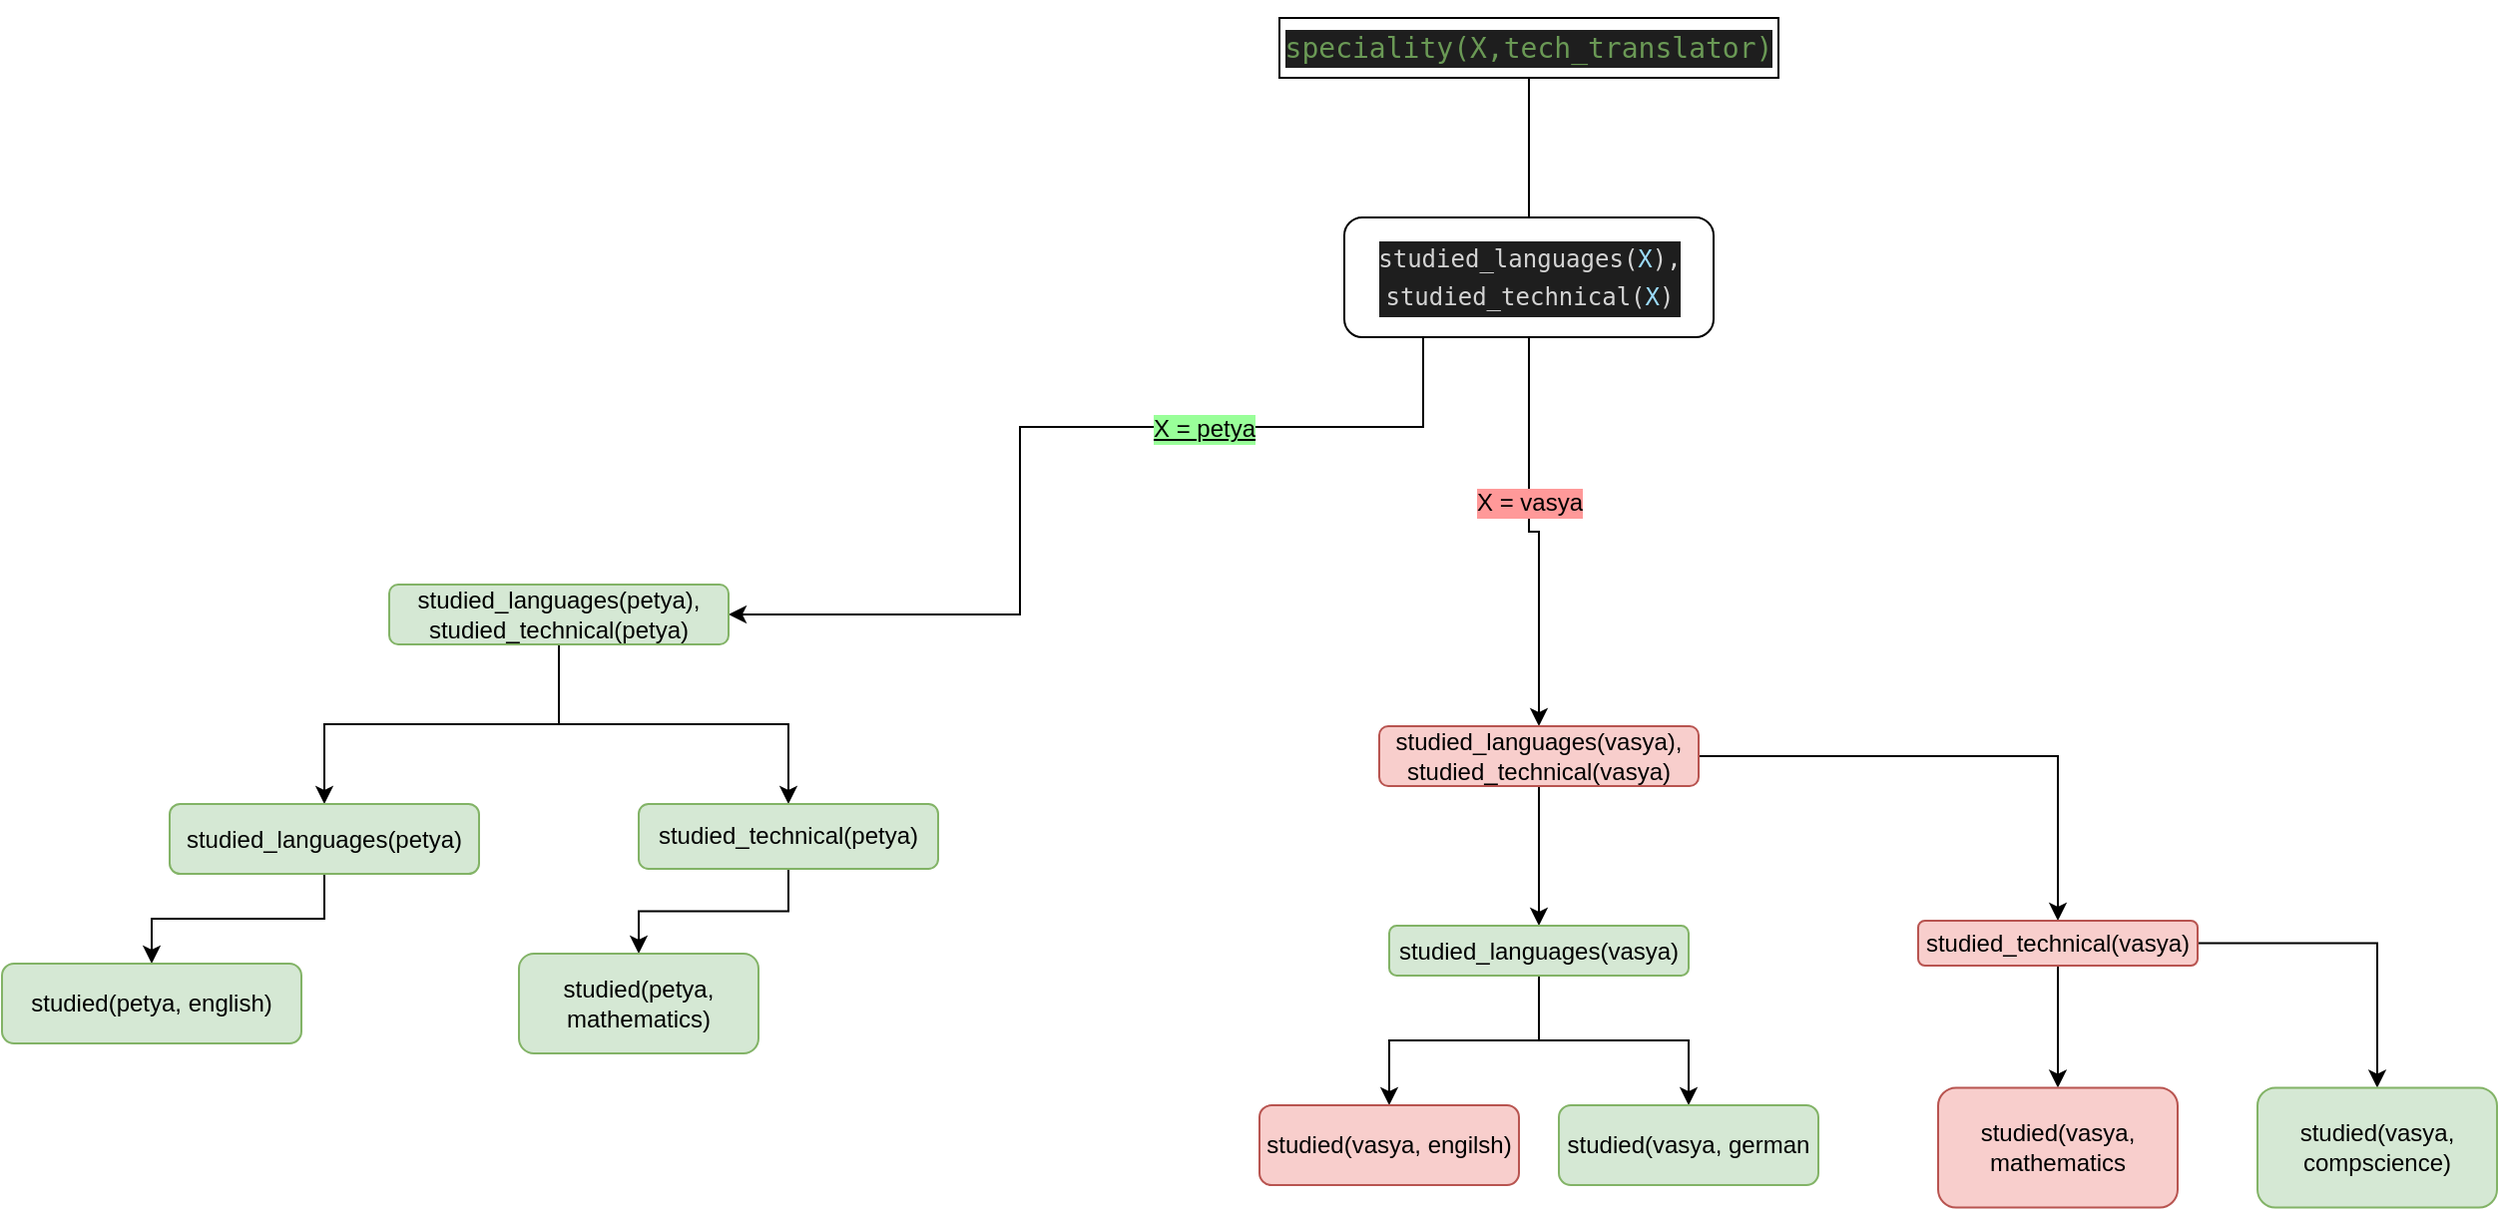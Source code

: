 <mxfile version="20.2.8" type="device" pages="3"><diagram id="9eJBnwhY-jP9B8QrxeNv" name="Страница 1"><mxGraphModel dx="2352" dy="868" grid="1" gridSize="10" guides="1" tooltips="1" connect="1" arrows="1" fold="1" page="0" pageScale="1" pageWidth="827" pageHeight="1169" math="0" shadow="0"><root><mxCell id="0"/><mxCell id="1" parent="0"/><mxCell id="fn1XI3vJQrbgEj0vac_w-3" style="edgeStyle=orthogonalEdgeStyle;rounded=0;orthogonalLoop=1;jettySize=auto;html=1;" parent="1" source="fn1XI3vJQrbgEj0vac_w-1" edge="1"><mxGeometry relative="1" as="geometry"><mxPoint x="345.0" y="170" as="targetPoint"/></mxGeometry></mxCell><mxCell id="fn1XI3vJQrbgEj0vac_w-1" value="&lt;pre style=&quot;color: rgb(212, 212, 212); background-color: rgb(30, 30, 30); font-family: &amp;quot;Droid Sans Mono&amp;quot;, &amp;quot;monospace&amp;quot;, monospace; font-size: 14px; line-height: 19px;&quot;&gt;&lt;span style=&quot;color: #6a9955;&quot;&gt;speciality(X,tech_translator)&lt;/span&gt;&lt;/pre&gt;" style="rounded=0;whiteSpace=wrap;html=1;" parent="1" vertex="1"><mxGeometry x="220" y="60" width="250" height="30" as="geometry"/></mxCell><mxCell id="fn1XI3vJQrbgEj0vac_w-6" value="" style="edgeStyle=orthogonalEdgeStyle;rounded=0;orthogonalLoop=1;jettySize=auto;html=1;fontSize=12;" parent="1" target="fn1XI3vJQrbgEj0vac_w-5" edge="1"><mxGeometry relative="1" as="geometry"><mxPoint x="292" y="220" as="sourcePoint"/><Array as="points"><mxPoint x="292" y="265"/><mxPoint x="90" y="265"/></Array></mxGeometry></mxCell><mxCell id="fn1XI3vJQrbgEj0vac_w-7" value="X = petya" style="edgeLabel;html=1;align=center;verticalAlign=middle;resizable=0;points=[];fontSize=12;fontStyle=4;labelBorderColor=none;labelBackgroundColor=#99FF99;" parent="fn1XI3vJQrbgEj0vac_w-6" vertex="1" connectable="0"><mxGeometry x="-0.364" y="1" relative="1" as="geometry"><mxPoint as="offset"/></mxGeometry></mxCell><mxCell id="fn1XI3vJQrbgEj0vac_w-24" value="" style="edgeStyle=orthogonalEdgeStyle;rounded=0;orthogonalLoop=1;jettySize=auto;html=1;fontSize=12;exitX=0.5;exitY=1;exitDx=0;exitDy=0;" parent="1" source="fn1XI3vJQrbgEj0vac_w-4" target="fn1XI3vJQrbgEj0vac_w-23" edge="1"><mxGeometry relative="1" as="geometry"/></mxCell><mxCell id="fn1XI3vJQrbgEj0vac_w-25" value="X = vasya" style="edgeLabel;html=1;align=center;verticalAlign=middle;resizable=0;points=[];fontSize=12;labelBackgroundColor=#FF9999;" parent="fn1XI3vJQrbgEj0vac_w-24" vertex="1" connectable="0"><mxGeometry x="-0.168" relative="1" as="geometry"><mxPoint as="offset"/></mxGeometry></mxCell><mxCell id="fn1XI3vJQrbgEj0vac_w-4" value="&lt;div style=&quot;color: rgb(212, 212, 212); background-color: rgb(30, 30, 30); font-family: &amp;quot;Droid Sans Mono&amp;quot;, &amp;quot;monospace&amp;quot;, monospace; line-height: 19px;&quot;&gt;&lt;font style=&quot;font-size: 12px;&quot;&gt;studied_languages(&lt;span style=&quot;color: rgb(156, 220, 254);&quot;&gt;X&lt;/span&gt;),&lt;/font&gt;&lt;/div&gt;&lt;div style=&quot;color: rgb(212, 212, 212); background-color: rgb(30, 30, 30); font-family: &amp;quot;Droid Sans Mono&amp;quot;, &amp;quot;monospace&amp;quot;, monospace; line-height: 19px;&quot;&gt;&lt;font style=&quot;font-size: 12px;&quot;&gt;studied_technical(&lt;span style=&quot;color: rgb(156, 220, 254);&quot;&gt;X&lt;/span&gt;)&lt;/font&gt;&lt;/div&gt;" style="rounded=1;whiteSpace=wrap;html=1;" parent="1" vertex="1"><mxGeometry x="252.5" y="160" width="185" height="60" as="geometry"/></mxCell><mxCell id="fn1XI3vJQrbgEj0vac_w-14" value="" style="edgeStyle=orthogonalEdgeStyle;rounded=0;orthogonalLoop=1;jettySize=auto;html=1;fontSize=12;" parent="1" source="fn1XI3vJQrbgEj0vac_w-5" target="fn1XI3vJQrbgEj0vac_w-13" edge="1"><mxGeometry relative="1" as="geometry"/></mxCell><mxCell id="fn1XI3vJQrbgEj0vac_w-19" value="" style="edgeStyle=orthogonalEdgeStyle;rounded=0;orthogonalLoop=1;jettySize=auto;html=1;fontSize=12;" parent="1" source="fn1XI3vJQrbgEj0vac_w-5" target="fn1XI3vJQrbgEj0vac_w-18" edge="1"><mxGeometry relative="1" as="geometry"/></mxCell><mxCell id="fn1XI3vJQrbgEj0vac_w-5" value="studied_languages(petya),&lt;br&gt;studied_technical(petya)" style="whiteSpace=wrap;html=1;rounded=1;fillColor=#d5e8d4;strokeColor=#82b366;" parent="1" vertex="1"><mxGeometry x="-226" y="344" width="170" height="30" as="geometry"/></mxCell><mxCell id="fn1XI3vJQrbgEj0vac_w-17" style="edgeStyle=orthogonalEdgeStyle;rounded=0;orthogonalLoop=1;jettySize=auto;html=1;entryX=0.5;entryY=0;entryDx=0;entryDy=0;fontSize=12;" parent="1" source="fn1XI3vJQrbgEj0vac_w-13" target="fn1XI3vJQrbgEj0vac_w-15" edge="1"><mxGeometry relative="1" as="geometry"/></mxCell><mxCell id="fn1XI3vJQrbgEj0vac_w-13" value="studied_languages(petya)" style="whiteSpace=wrap;html=1;rounded=1;fillColor=#d5e8d4;strokeColor=#82b366;" parent="1" vertex="1"><mxGeometry x="-336" y="454" width="155" height="35" as="geometry"/></mxCell><mxCell id="fn1XI3vJQrbgEj0vac_w-15" value="studied(petya, english)" style="whiteSpace=wrap;html=1;rounded=1;fillColor=#d5e8d4;strokeColor=#82b366;" parent="1" vertex="1"><mxGeometry x="-420" y="534" width="150" height="40" as="geometry"/></mxCell><mxCell id="fn1XI3vJQrbgEj0vac_w-22" value="" style="edgeStyle=orthogonalEdgeStyle;rounded=0;orthogonalLoop=1;jettySize=auto;html=1;fontSize=12;" parent="1" source="fn1XI3vJQrbgEj0vac_w-18" target="fn1XI3vJQrbgEj0vac_w-21" edge="1"><mxGeometry relative="1" as="geometry"/></mxCell><mxCell id="fn1XI3vJQrbgEj0vac_w-18" value="studied_technical(petya)" style="whiteSpace=wrap;html=1;rounded=1;fillColor=#d5e8d4;strokeColor=#82b366;" parent="1" vertex="1"><mxGeometry x="-101" y="454" width="150" height="32.5" as="geometry"/></mxCell><mxCell id="fn1XI3vJQrbgEj0vac_w-21" value="studied(petya, mathematics)" style="whiteSpace=wrap;html=1;rounded=1;fillColor=#d5e8d4;strokeColor=#82b366;" parent="1" vertex="1"><mxGeometry x="-161" y="529" width="120" height="50" as="geometry"/></mxCell><mxCell id="fn1XI3vJQrbgEj0vac_w-27" value="" style="edgeStyle=orthogonalEdgeStyle;rounded=0;orthogonalLoop=1;jettySize=auto;html=1;fontSize=12;" parent="1" source="fn1XI3vJQrbgEj0vac_w-23" target="fn1XI3vJQrbgEj0vac_w-26" edge="1"><mxGeometry relative="1" as="geometry"/></mxCell><mxCell id="OCZrnwLBH9kqPKC69E2M-6" value="" style="edgeStyle=orthogonalEdgeStyle;rounded=0;orthogonalLoop=1;jettySize=auto;html=1;" parent="1" source="fn1XI3vJQrbgEj0vac_w-23" target="OCZrnwLBH9kqPKC69E2M-5" edge="1"><mxGeometry relative="1" as="geometry"/></mxCell><mxCell id="fn1XI3vJQrbgEj0vac_w-23" value="studied_languages(vasya),&lt;br&gt;studied_technical(vasya)" style="whiteSpace=wrap;html=1;rounded=1;fillColor=#f8cecc;strokeColor=#b85450;" parent="1" vertex="1"><mxGeometry x="270" y="415" width="160" height="30" as="geometry"/></mxCell><mxCell id="OCZrnwLBH9kqPKC69E2M-2" value="" style="edgeStyle=orthogonalEdgeStyle;rounded=0;orthogonalLoop=1;jettySize=auto;html=1;" parent="1" source="fn1XI3vJQrbgEj0vac_w-26" target="OCZrnwLBH9kqPKC69E2M-1" edge="1"><mxGeometry relative="1" as="geometry"/></mxCell><mxCell id="OCZrnwLBH9kqPKC69E2M-4" value="" style="edgeStyle=orthogonalEdgeStyle;rounded=0;orthogonalLoop=1;jettySize=auto;html=1;" parent="1" source="fn1XI3vJQrbgEj0vac_w-26" target="OCZrnwLBH9kqPKC69E2M-3" edge="1"><mxGeometry relative="1" as="geometry"/></mxCell><mxCell id="fn1XI3vJQrbgEj0vac_w-26" value="studied_languages(vasya)" style="whiteSpace=wrap;html=1;rounded=1;fillColor=#d5e8d4;strokeColor=#82b366;" parent="1" vertex="1"><mxGeometry x="275" y="515" width="150" height="25" as="geometry"/></mxCell><mxCell id="OCZrnwLBH9kqPKC69E2M-1" value="studied(vasya, engilsh)" style="whiteSpace=wrap;html=1;rounded=1;fillColor=#f8cecc;strokeColor=#b85450;" parent="1" vertex="1"><mxGeometry x="210" y="605" width="130" height="40" as="geometry"/></mxCell><mxCell id="OCZrnwLBH9kqPKC69E2M-3" value="studied(vasya, german" style="whiteSpace=wrap;html=1;rounded=1;fillColor=#d5e8d4;strokeColor=#82b366;" parent="1" vertex="1"><mxGeometry x="360" y="605" width="130" height="40" as="geometry"/></mxCell><mxCell id="OCZrnwLBH9kqPKC69E2M-8" value="" style="edgeStyle=orthogonalEdgeStyle;rounded=0;orthogonalLoop=1;jettySize=auto;html=1;" parent="1" source="OCZrnwLBH9kqPKC69E2M-5" target="OCZrnwLBH9kqPKC69E2M-7" edge="1"><mxGeometry relative="1" as="geometry"/></mxCell><mxCell id="OCZrnwLBH9kqPKC69E2M-10" value="" style="edgeStyle=orthogonalEdgeStyle;rounded=0;orthogonalLoop=1;jettySize=auto;html=1;" parent="1" source="OCZrnwLBH9kqPKC69E2M-5" target="OCZrnwLBH9kqPKC69E2M-9" edge="1"><mxGeometry relative="1" as="geometry"/></mxCell><mxCell id="OCZrnwLBH9kqPKC69E2M-5" value="studied_technical(vasya)" style="whiteSpace=wrap;html=1;rounded=1;fillColor=#f8cecc;strokeColor=#b85450;" parent="1" vertex="1"><mxGeometry x="540" y="512.5" width="140" height="22.5" as="geometry"/></mxCell><mxCell id="OCZrnwLBH9kqPKC69E2M-7" value="studied(vasya, mathematics" style="whiteSpace=wrap;html=1;rounded=1;fillColor=#f8cecc;strokeColor=#b85450;" parent="1" vertex="1"><mxGeometry x="550" y="596.25" width="120" height="60" as="geometry"/></mxCell><mxCell id="OCZrnwLBH9kqPKC69E2M-9" value="studied(vasya, compscience)" style="whiteSpace=wrap;html=1;rounded=1;fillColor=#d5e8d4;strokeColor=#82b366;" parent="1" vertex="1"><mxGeometry x="710" y="596.25" width="120" height="60" as="geometry"/></mxCell></root></mxGraphModel></diagram><diagram id="4paUN7lTi0M0fAj6ZoFN" name="Страница 2"><mxGraphModel dx="1552" dy="868" grid="1" gridSize="10" guides="1" tooltips="1" connect="1" arrows="1" fold="1" page="0" pageScale="1" pageWidth="827" pageHeight="1169" math="0" shadow="0"><root><mxCell id="0"/><mxCell id="1" parent="0"/><mxCell id="6xf8atxECz1P2xA5qBw1-7" value="" style="edgeStyle=orthogonalEdgeStyle;rounded=0;orthogonalLoop=1;jettySize=auto;html=1;" edge="1" parent="1" source="6xf8atxECz1P2xA5qBw1-1" target="6xf8atxECz1P2xA5qBw1-6"><mxGeometry relative="1" as="geometry"/></mxCell><mxCell id="6xf8atxECz1P2xA5qBw1-1" value="speciality(petya, programmer)" style="rounded=0;whiteSpace=wrap;html=1;fillColor=#f8cecc;strokeColor=#b85450;" vertex="1" parent="1"><mxGeometry x="220" y="90" width="120" height="60" as="geometry"/></mxCell><mxCell id="6xf8atxECz1P2xA5qBw1-5" value="" style="edgeStyle=orthogonalEdgeStyle;rounded=0;orthogonalLoop=1;jettySize=auto;html=1;exitX=0;exitY=0.5;exitDx=0;exitDy=0;" edge="1" parent="1" source="6xf8atxECz1P2xA5qBw1-1" target="6xf8atxECz1P2xA5qBw1-4"><mxGeometry relative="1" as="geometry"><mxPoint x="130" y="290" as="sourcePoint"/></mxGeometry></mxCell><mxCell id="6xf8atxECz1P2xA5qBw1-4" value="studied(petya, mathematics)" style="whiteSpace=wrap;html=1;rounded=0;fillColor=#d5e8d4;strokeColor=#82b366;" vertex="1" parent="1"><mxGeometry x="70" y="360" width="120" height="60" as="geometry"/></mxCell><mxCell id="6xf8atxECz1P2xA5qBw1-6" value="studied(petya, compscience)" style="whiteSpace=wrap;html=1;rounded=0;fillColor=#f8cecc;strokeColor=#b85450;" vertex="1" parent="1"><mxGeometry x="360" y="360" width="120" height="60" as="geometry"/></mxCell></root></mxGraphModel></diagram><diagram id="GpnhRcaZ1yMQFHjYrDjo" name="Страница 3"><mxGraphModel dx="2352" dy="1268" grid="1" gridSize="10" guides="1" tooltips="1" connect="1" arrows="1" fold="1" page="0" pageScale="1" pageWidth="827" pageHeight="1169" math="0" shadow="0"><root><mxCell id="0"/><mxCell id="1" parent="0"/><mxCell id="Uf81w3qKz7T2GPDxtq1e-3" value="" style="edgeStyle=orthogonalEdgeStyle;rounded=0;orthogonalLoop=1;jettySize=auto;html=1;" edge="1" parent="1" source="Uf81w3qKz7T2GPDxtq1e-1" target="Uf81w3qKz7T2GPDxtq1e-2"><mxGeometry relative="1" as="geometry"/></mxCell><mxCell id="Uf81w3qKz7T2GPDxtq1e-13" value="" style="edgeStyle=orthogonalEdgeStyle;rounded=0;orthogonalLoop=1;jettySize=auto;html=1;" edge="1" parent="1" source="Uf81w3qKz7T2GPDxtq1e-1" target="Uf81w3qKz7T2GPDxtq1e-12"><mxGeometry relative="1" as="geometry"/></mxCell><mxCell id="Uf81w3qKz7T2GPDxtq1e-1" value="speciality(X, Y)" style="whiteSpace=wrap;html=1;" vertex="1" parent="1"><mxGeometry x="-130" y="-70" width="120" height="60" as="geometry"/></mxCell><mxCell id="Uf81w3qKz7T2GPDxtq1e-5" value="" style="edgeStyle=orthogonalEdgeStyle;rounded=0;orthogonalLoop=1;jettySize=auto;html=1;" edge="1" parent="1" source="Uf81w3qKz7T2GPDxtq1e-2" target="Uf81w3qKz7T2GPDxtq1e-4"><mxGeometry relative="1" as="geometry"/></mxCell><mxCell id="Uf81w3qKz7T2GPDxtq1e-9" value="" style="edgeStyle=orthogonalEdgeStyle;rounded=0;orthogonalLoop=1;jettySize=auto;html=1;" edge="1" parent="1" source="Uf81w3qKz7T2GPDxtq1e-2" target="Uf81w3qKz7T2GPDxtq1e-8"><mxGeometry relative="1" as="geometry"/></mxCell><mxCell id="Uf81w3qKz7T2GPDxtq1e-2" value="speciality(petya, tech_translator)" style="whiteSpace=wrap;html=1;fillColor=#d5e8d4;strokeColor=#82b366;" vertex="1" parent="1"><mxGeometry x="-330" y="130" width="120" height="60" as="geometry"/></mxCell><mxCell id="Uf81w3qKz7T2GPDxtq1e-7" value="" style="edgeStyle=orthogonalEdgeStyle;rounded=0;orthogonalLoop=1;jettySize=auto;html=1;" edge="1" parent="1" source="Uf81w3qKz7T2GPDxtq1e-4" target="Uf81w3qKz7T2GPDxtq1e-6"><mxGeometry relative="1" as="geometry"/></mxCell><mxCell id="Uf81w3qKz7T2GPDxtq1e-4" value="studied_languages (petya)&amp;nbsp;" style="whiteSpace=wrap;html=1;fillColor=#d5e8d4;strokeColor=#82b366;" vertex="1" parent="1"><mxGeometry x="-430" y="260" width="140" height="60" as="geometry"/></mxCell><mxCell id="Uf81w3qKz7T2GPDxtq1e-6" value="studied(endlish, petya)" style="whiteSpace=wrap;html=1;fillColor=#d5e8d4;strokeColor=#82b366;" vertex="1" parent="1"><mxGeometry x="-420" y="400" width="120" height="60" as="geometry"/></mxCell><mxCell id="Uf81w3qKz7T2GPDxtq1e-11" value="" style="edgeStyle=orthogonalEdgeStyle;rounded=0;orthogonalLoop=1;jettySize=auto;html=1;" edge="1" parent="1" source="Uf81w3qKz7T2GPDxtq1e-8" target="Uf81w3qKz7T2GPDxtq1e-10"><mxGeometry relative="1" as="geometry"/></mxCell><mxCell id="Uf81w3qKz7T2GPDxtq1e-8" value="studied_technical (petya)" style="whiteSpace=wrap;html=1;fillColor=#d5e8d4;strokeColor=#82b366;" vertex="1" parent="1"><mxGeometry x="-230" y="260" width="120" height="60" as="geometry"/></mxCell><mxCell id="Uf81w3qKz7T2GPDxtq1e-10" value="studied(petya, mathematics)" style="whiteSpace=wrap;html=1;fillColor=#d5e8d4;strokeColor=#82b366;" vertex="1" parent="1"><mxGeometry x="-230" y="400" width="120" height="60" as="geometry"/></mxCell><mxCell id="Uf81w3qKz7T2GPDxtq1e-15" value="" style="edgeStyle=orthogonalEdgeStyle;rounded=0;orthogonalLoop=1;jettySize=auto;html=1;exitX=0.25;exitY=1;exitDx=0;exitDy=0;" edge="1" parent="1" source="Uf81w3qKz7T2GPDxtq1e-12" target="Uf81w3qKz7T2GPDxtq1e-14"><mxGeometry relative="1" as="geometry"/></mxCell><mxCell id="Uf81w3qKz7T2GPDxtq1e-19" value="" style="edgeStyle=orthogonalEdgeStyle;rounded=0;orthogonalLoop=1;jettySize=auto;html=1;exitX=0.75;exitY=1;exitDx=0;exitDy=0;" edge="1" parent="1" source="Uf81w3qKz7T2GPDxtq1e-12" target="Uf81w3qKz7T2GPDxtq1e-18"><mxGeometry relative="1" as="geometry"/></mxCell><mxCell id="Uf81w3qKz7T2GPDxtq1e-12" value="specialty(vasya, lit_translator)" style="whiteSpace=wrap;html=1;fillColor=#d5e8d4;strokeColor=#82b366;" vertex="1" parent="1"><mxGeometry x="120" y="130" width="120" height="60" as="geometry"/></mxCell><mxCell id="Uf81w3qKz7T2GPDxtq1e-17" value="" style="edgeStyle=orthogonalEdgeStyle;rounded=0;orthogonalLoop=1;jettySize=auto;html=1;" edge="1" parent="1" source="Uf81w3qKz7T2GPDxtq1e-14" target="Uf81w3qKz7T2GPDxtq1e-16"><mxGeometry relative="1" as="geometry"/></mxCell><mxCell id="Uf81w3qKz7T2GPDxtq1e-14" value="studied_languages (vasya)" style="whiteSpace=wrap;html=1;fillColor=#d5e8d4;strokeColor=#82b366;" vertex="1" parent="1"><mxGeometry x="40" y="260" width="120" height="60" as="geometry"/></mxCell><mxCell id="Uf81w3qKz7T2GPDxtq1e-16" value="studied(vasya, german)" style="whiteSpace=wrap;html=1;fillColor=#d5e8d4;strokeColor=#82b366;" vertex="1" parent="1"><mxGeometry x="40" y="400" width="120" height="60" as="geometry"/></mxCell><mxCell id="Uf81w3qKz7T2GPDxtq1e-18" value="studied(vasya, literature)" style="whiteSpace=wrap;html=1;fillColor=#d5e8d4;strokeColor=#82b366;" vertex="1" parent="1"><mxGeometry x="200" y="260" width="120" height="60" as="geometry"/></mxCell></root></mxGraphModel></diagram></mxfile>